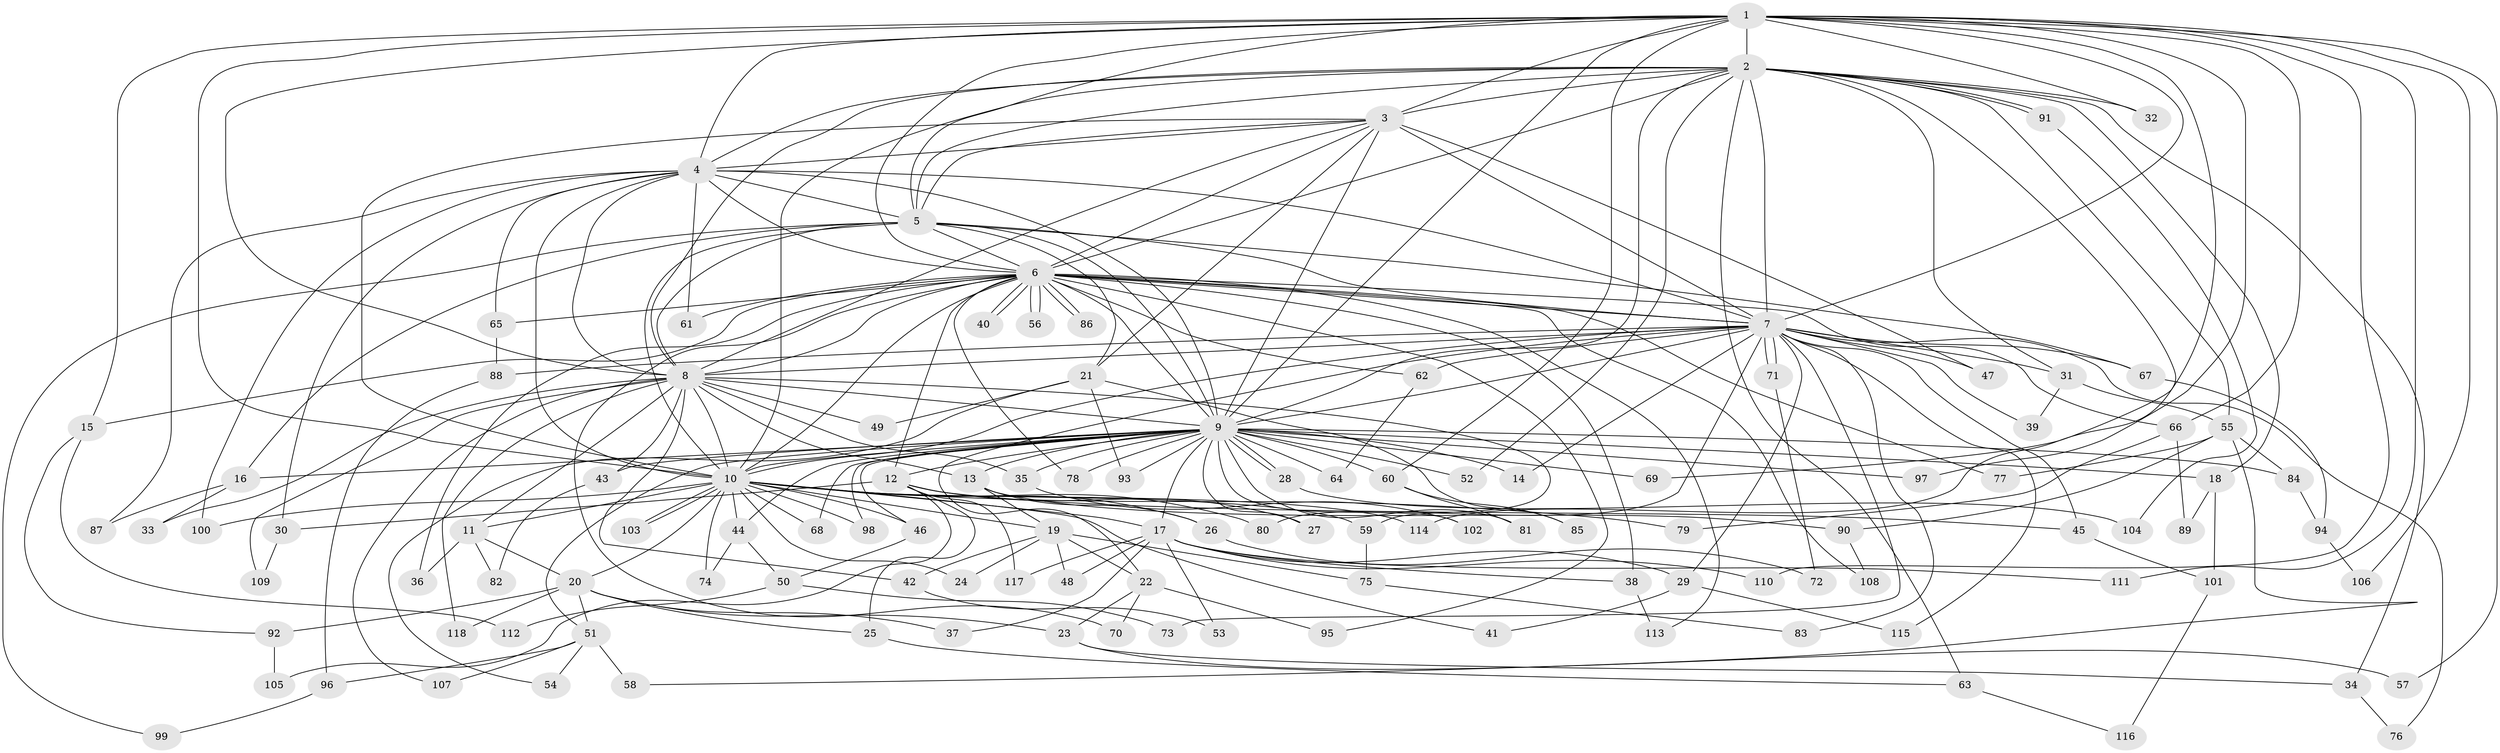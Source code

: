 // coarse degree distribution, {11: 0.02127659574468085, 13: 0.02127659574468085, 8: 0.02127659574468085, 24: 0.02127659574468085, 20: 0.02127659574468085, 30: 0.02127659574468085, 4: 0.14893617021276595, 7: 0.02127659574468085, 2: 0.425531914893617, 6: 0.0425531914893617, 5: 0.0425531914893617, 3: 0.0851063829787234, 1: 0.10638297872340426}
// Generated by graph-tools (version 1.1) at 2025/17/03/04/25 18:17:57]
// undirected, 118 vertices, 261 edges
graph export_dot {
graph [start="1"]
  node [color=gray90,style=filled];
  1;
  2;
  3;
  4;
  5;
  6;
  7;
  8;
  9;
  10;
  11;
  12;
  13;
  14;
  15;
  16;
  17;
  18;
  19;
  20;
  21;
  22;
  23;
  24;
  25;
  26;
  27;
  28;
  29;
  30;
  31;
  32;
  33;
  34;
  35;
  36;
  37;
  38;
  39;
  40;
  41;
  42;
  43;
  44;
  45;
  46;
  47;
  48;
  49;
  50;
  51;
  52;
  53;
  54;
  55;
  56;
  57;
  58;
  59;
  60;
  61;
  62;
  63;
  64;
  65;
  66;
  67;
  68;
  69;
  70;
  71;
  72;
  73;
  74;
  75;
  76;
  77;
  78;
  79;
  80;
  81;
  82;
  83;
  84;
  85;
  86;
  87;
  88;
  89;
  90;
  91;
  92;
  93;
  94;
  95;
  96;
  97;
  98;
  99;
  100;
  101;
  102;
  103;
  104;
  105;
  106;
  107;
  108;
  109;
  110;
  111;
  112;
  113;
  114;
  115;
  116;
  117;
  118;
  1 -- 2;
  1 -- 3;
  1 -- 4;
  1 -- 5;
  1 -- 6;
  1 -- 7;
  1 -- 8;
  1 -- 9;
  1 -- 10;
  1 -- 15;
  1 -- 32;
  1 -- 57;
  1 -- 60;
  1 -- 66;
  1 -- 69;
  1 -- 97;
  1 -- 106;
  1 -- 110;
  1 -- 111;
  2 -- 3;
  2 -- 4;
  2 -- 5;
  2 -- 6;
  2 -- 7;
  2 -- 8;
  2 -- 9;
  2 -- 10;
  2 -- 18;
  2 -- 31;
  2 -- 32;
  2 -- 34;
  2 -- 52;
  2 -- 55;
  2 -- 63;
  2 -- 91;
  2 -- 91;
  2 -- 114;
  3 -- 4;
  3 -- 5;
  3 -- 6;
  3 -- 7;
  3 -- 8;
  3 -- 9;
  3 -- 10;
  3 -- 21;
  3 -- 47;
  4 -- 5;
  4 -- 6;
  4 -- 7;
  4 -- 8;
  4 -- 9;
  4 -- 10;
  4 -- 30;
  4 -- 61;
  4 -- 65;
  4 -- 87;
  4 -- 100;
  5 -- 6;
  5 -- 7;
  5 -- 8;
  5 -- 9;
  5 -- 10;
  5 -- 16;
  5 -- 21;
  5 -- 67;
  5 -- 99;
  6 -- 7;
  6 -- 8;
  6 -- 9;
  6 -- 10;
  6 -- 12;
  6 -- 15;
  6 -- 36;
  6 -- 38;
  6 -- 40;
  6 -- 40;
  6 -- 56;
  6 -- 56;
  6 -- 61;
  6 -- 62;
  6 -- 65;
  6 -- 66;
  6 -- 70;
  6 -- 77;
  6 -- 78;
  6 -- 86;
  6 -- 86;
  6 -- 95;
  6 -- 108;
  6 -- 113;
  7 -- 8;
  7 -- 9;
  7 -- 10;
  7 -- 14;
  7 -- 22;
  7 -- 29;
  7 -- 31;
  7 -- 39;
  7 -- 45;
  7 -- 47;
  7 -- 62;
  7 -- 67;
  7 -- 71;
  7 -- 71;
  7 -- 73;
  7 -- 76;
  7 -- 80;
  7 -- 83;
  7 -- 88;
  7 -- 115;
  8 -- 9;
  8 -- 10;
  8 -- 11;
  8 -- 13;
  8 -- 33;
  8 -- 35;
  8 -- 42;
  8 -- 43;
  8 -- 49;
  8 -- 59;
  8 -- 107;
  8 -- 109;
  8 -- 118;
  9 -- 10;
  9 -- 12;
  9 -- 13;
  9 -- 14;
  9 -- 16;
  9 -- 17;
  9 -- 18;
  9 -- 27;
  9 -- 28;
  9 -- 28;
  9 -- 35;
  9 -- 43;
  9 -- 44;
  9 -- 46;
  9 -- 51;
  9 -- 52;
  9 -- 60;
  9 -- 64;
  9 -- 68;
  9 -- 69;
  9 -- 78;
  9 -- 81;
  9 -- 84;
  9 -- 93;
  9 -- 97;
  9 -- 98;
  9 -- 102;
  10 -- 11;
  10 -- 17;
  10 -- 19;
  10 -- 20;
  10 -- 24;
  10 -- 26;
  10 -- 41;
  10 -- 44;
  10 -- 46;
  10 -- 59;
  10 -- 68;
  10 -- 74;
  10 -- 79;
  10 -- 80;
  10 -- 98;
  10 -- 100;
  10 -- 103;
  10 -- 103;
  10 -- 114;
  11 -- 20;
  11 -- 36;
  11 -- 82;
  12 -- 25;
  12 -- 27;
  12 -- 30;
  12 -- 45;
  12 -- 105;
  12 -- 117;
  13 -- 19;
  13 -- 26;
  13 -- 90;
  15 -- 92;
  15 -- 112;
  16 -- 33;
  16 -- 87;
  17 -- 29;
  17 -- 37;
  17 -- 38;
  17 -- 48;
  17 -- 53;
  17 -- 110;
  17 -- 111;
  17 -- 117;
  18 -- 89;
  18 -- 101;
  19 -- 22;
  19 -- 24;
  19 -- 42;
  19 -- 48;
  19 -- 75;
  20 -- 23;
  20 -- 25;
  20 -- 37;
  20 -- 51;
  20 -- 92;
  20 -- 118;
  21 -- 49;
  21 -- 54;
  21 -- 85;
  21 -- 93;
  22 -- 23;
  22 -- 70;
  22 -- 95;
  23 -- 34;
  23 -- 57;
  25 -- 63;
  26 -- 72;
  28 -- 104;
  29 -- 41;
  29 -- 115;
  30 -- 109;
  31 -- 39;
  31 -- 55;
  34 -- 76;
  35 -- 102;
  38 -- 113;
  42 -- 53;
  43 -- 82;
  44 -- 50;
  44 -- 74;
  45 -- 101;
  46 -- 50;
  50 -- 73;
  50 -- 112;
  51 -- 54;
  51 -- 58;
  51 -- 96;
  51 -- 107;
  55 -- 58;
  55 -- 77;
  55 -- 84;
  55 -- 90;
  59 -- 75;
  60 -- 81;
  60 -- 85;
  62 -- 64;
  63 -- 116;
  65 -- 88;
  66 -- 79;
  66 -- 89;
  67 -- 94;
  71 -- 72;
  75 -- 83;
  84 -- 94;
  88 -- 96;
  90 -- 108;
  91 -- 104;
  92 -- 105;
  94 -- 106;
  96 -- 99;
  101 -- 116;
}
